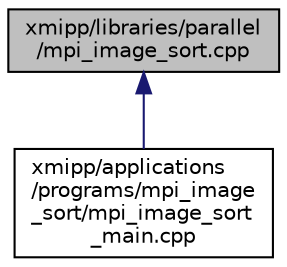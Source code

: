 digraph "xmipp/libraries/parallel/mpi_image_sort.cpp"
{
  edge [fontname="Helvetica",fontsize="10",labelfontname="Helvetica",labelfontsize="10"];
  node [fontname="Helvetica",fontsize="10",shape=record];
  Node102 [label="xmipp/libraries/parallel\l/mpi_image_sort.cpp",height=0.2,width=0.4,color="black", fillcolor="grey75", style="filled", fontcolor="black"];
  Node102 -> Node103 [dir="back",color="midnightblue",fontsize="10",style="solid",fontname="Helvetica"];
  Node103 [label="xmipp/applications\l/programs/mpi_image\l_sort/mpi_image_sort\l_main.cpp",height=0.2,width=0.4,color="black", fillcolor="white", style="filled",URL="$mpi__image__sort__main_8cpp.html"];
}
